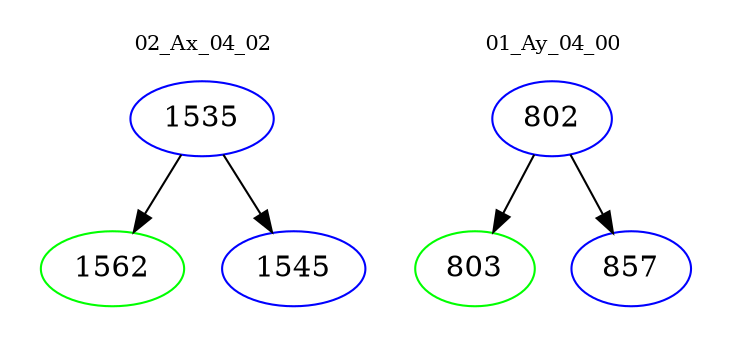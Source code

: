 digraph{
subgraph cluster_0 {
color = white
label = "02_Ax_04_02";
fontsize=10;
T0_1535 [label="1535", color="blue"]
T0_1535 -> T0_1562 [color="black"]
T0_1562 [label="1562", color="green"]
T0_1535 -> T0_1545 [color="black"]
T0_1545 [label="1545", color="blue"]
}
subgraph cluster_1 {
color = white
label = "01_Ay_04_00";
fontsize=10;
T1_802 [label="802", color="blue"]
T1_802 -> T1_803 [color="black"]
T1_803 [label="803", color="green"]
T1_802 -> T1_857 [color="black"]
T1_857 [label="857", color="blue"]
}
}
